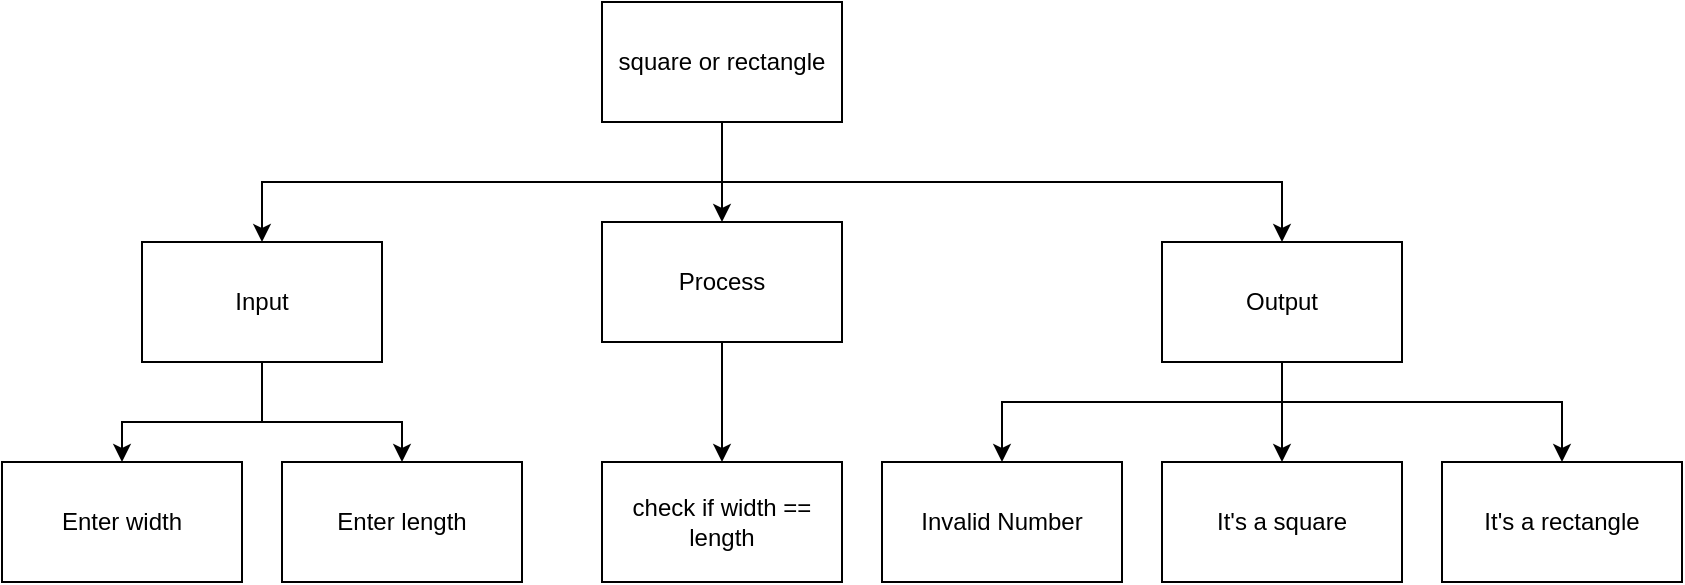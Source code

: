 <mxfile>
    <diagram id="Ek28gAYluiZjqxpAqC49" name="Page-1">
        <mxGraphModel dx="1901" dy="1918" grid="1" gridSize="10" guides="1" tooltips="1" connect="1" arrows="1" fold="1" page="1" pageScale="1" pageWidth="827" pageHeight="1169" math="0" shadow="0">
            <root>
                <mxCell id="0"/>
                <mxCell id="1" parent="0"/>
                <mxCell id="2" style="edgeStyle=none;html=1;entryX=0.5;entryY=0;entryDx=0;entryDy=0;rounded=0;" parent="1" source="5" target="8" edge="1">
                    <mxGeometry relative="1" as="geometry"/>
                </mxCell>
                <mxCell id="3" style="edgeStyle=none;rounded=0;html=1;entryX=0.5;entryY=0;entryDx=0;entryDy=0;" parent="1" target="6" edge="1">
                    <mxGeometry relative="1" as="geometry">
                        <mxPoint x="260" y="-390.0" as="sourcePoint"/>
                        <Array as="points">
                            <mxPoint x="30" y="-390"/>
                        </Array>
                    </mxGeometry>
                </mxCell>
                <mxCell id="4" style="edgeStyle=none;rounded=0;html=1;entryX=0.5;entryY=0;entryDx=0;entryDy=0;" parent="1" target="10" edge="1">
                    <mxGeometry relative="1" as="geometry">
                        <mxPoint x="260" y="-390.0" as="sourcePoint"/>
                        <Array as="points">
                            <mxPoint x="540" y="-390"/>
                        </Array>
                    </mxGeometry>
                </mxCell>
                <mxCell id="5" value="square or rectangle" style="rounded=0;whiteSpace=wrap;html=1;" parent="1" vertex="1">
                    <mxGeometry x="200" y="-480" width="120" height="60" as="geometry"/>
                </mxCell>
                <mxCell id="41" style="edgeStyle=none;html=1;entryX=0.5;entryY=0;entryDx=0;entryDy=0;exitX=0.5;exitY=1;exitDx=0;exitDy=0;rounded=0;" parent="1" source="6" target="11" edge="1">
                    <mxGeometry relative="1" as="geometry">
                        <Array as="points">
                            <mxPoint x="30" y="-270"/>
                            <mxPoint x="100" y="-270"/>
                        </Array>
                    </mxGeometry>
                </mxCell>
                <mxCell id="42" style="edgeStyle=none;html=1;entryX=0.5;entryY=0;entryDx=0;entryDy=0;rounded=0;" parent="1" target="36" edge="1">
                    <mxGeometry relative="1" as="geometry">
                        <mxPoint x="30" y="-270" as="sourcePoint"/>
                        <Array as="points">
                            <mxPoint x="-40" y="-270"/>
                        </Array>
                    </mxGeometry>
                </mxCell>
                <mxCell id="6" value="Input" style="rounded=0;whiteSpace=wrap;html=1;" parent="1" vertex="1">
                    <mxGeometry x="-30" y="-360" width="120" height="60" as="geometry"/>
                </mxCell>
                <mxCell id="65" style="edgeStyle=none;rounded=0;html=1;entryX=0.5;entryY=0;entryDx=0;entryDy=0;" edge="1" parent="1" source="8" target="64">
                    <mxGeometry relative="1" as="geometry"/>
                </mxCell>
                <mxCell id="8" value="Process" style="rounded=0;whiteSpace=wrap;html=1;" parent="1" vertex="1">
                    <mxGeometry x="200" y="-370" width="120" height="60" as="geometry"/>
                </mxCell>
                <mxCell id="60" value="" style="edgeStyle=none;rounded=0;html=1;" edge="1" parent="1" source="10" target="25">
                    <mxGeometry relative="1" as="geometry"/>
                </mxCell>
                <mxCell id="61" style="edgeStyle=none;rounded=0;html=1;entryX=0.5;entryY=0;entryDx=0;entryDy=0;" edge="1" parent="1" target="54">
                    <mxGeometry relative="1" as="geometry">
                        <mxPoint x="540" y="-280" as="sourcePoint"/>
                        <Array as="points">
                            <mxPoint x="400" y="-280"/>
                        </Array>
                    </mxGeometry>
                </mxCell>
                <mxCell id="63" style="edgeStyle=none;rounded=0;html=1;entryX=0.5;entryY=0;entryDx=0;entryDy=0;" edge="1" parent="1" target="59">
                    <mxGeometry relative="1" as="geometry">
                        <mxPoint x="540" y="-280" as="sourcePoint"/>
                        <Array as="points">
                            <mxPoint x="680" y="-280"/>
                        </Array>
                    </mxGeometry>
                </mxCell>
                <mxCell id="10" value="Output" style="rounded=0;whiteSpace=wrap;html=1;" parent="1" vertex="1">
                    <mxGeometry x="480" y="-360" width="120" height="60" as="geometry"/>
                </mxCell>
                <mxCell id="11" value="Enter length" style="rounded=0;whiteSpace=wrap;html=1;" parent="1" vertex="1">
                    <mxGeometry x="40" y="-250" width="120" height="60" as="geometry"/>
                </mxCell>
                <mxCell id="25" value="It's a square" style="rounded=0;whiteSpace=wrap;html=1;" parent="1" vertex="1">
                    <mxGeometry x="480" y="-250" width="120" height="60" as="geometry"/>
                </mxCell>
                <mxCell id="36" value="Enter width" style="rounded=0;whiteSpace=wrap;html=1;" parent="1" vertex="1">
                    <mxGeometry x="-100" y="-250" width="120" height="60" as="geometry"/>
                </mxCell>
                <mxCell id="54" value="Invalid Number" style="rounded=0;whiteSpace=wrap;html=1;" parent="1" vertex="1">
                    <mxGeometry x="340" y="-250" width="120" height="60" as="geometry"/>
                </mxCell>
                <mxCell id="59" value="It's a rectangle" style="rounded=0;whiteSpace=wrap;html=1;" vertex="1" parent="1">
                    <mxGeometry x="620" y="-250" width="120" height="60" as="geometry"/>
                </mxCell>
                <mxCell id="64" value="check if width == length" style="rounded=0;whiteSpace=wrap;html=1;" vertex="1" parent="1">
                    <mxGeometry x="200" y="-250" width="120" height="60" as="geometry"/>
                </mxCell>
            </root>
        </mxGraphModel>
    </diagram>
</mxfile>